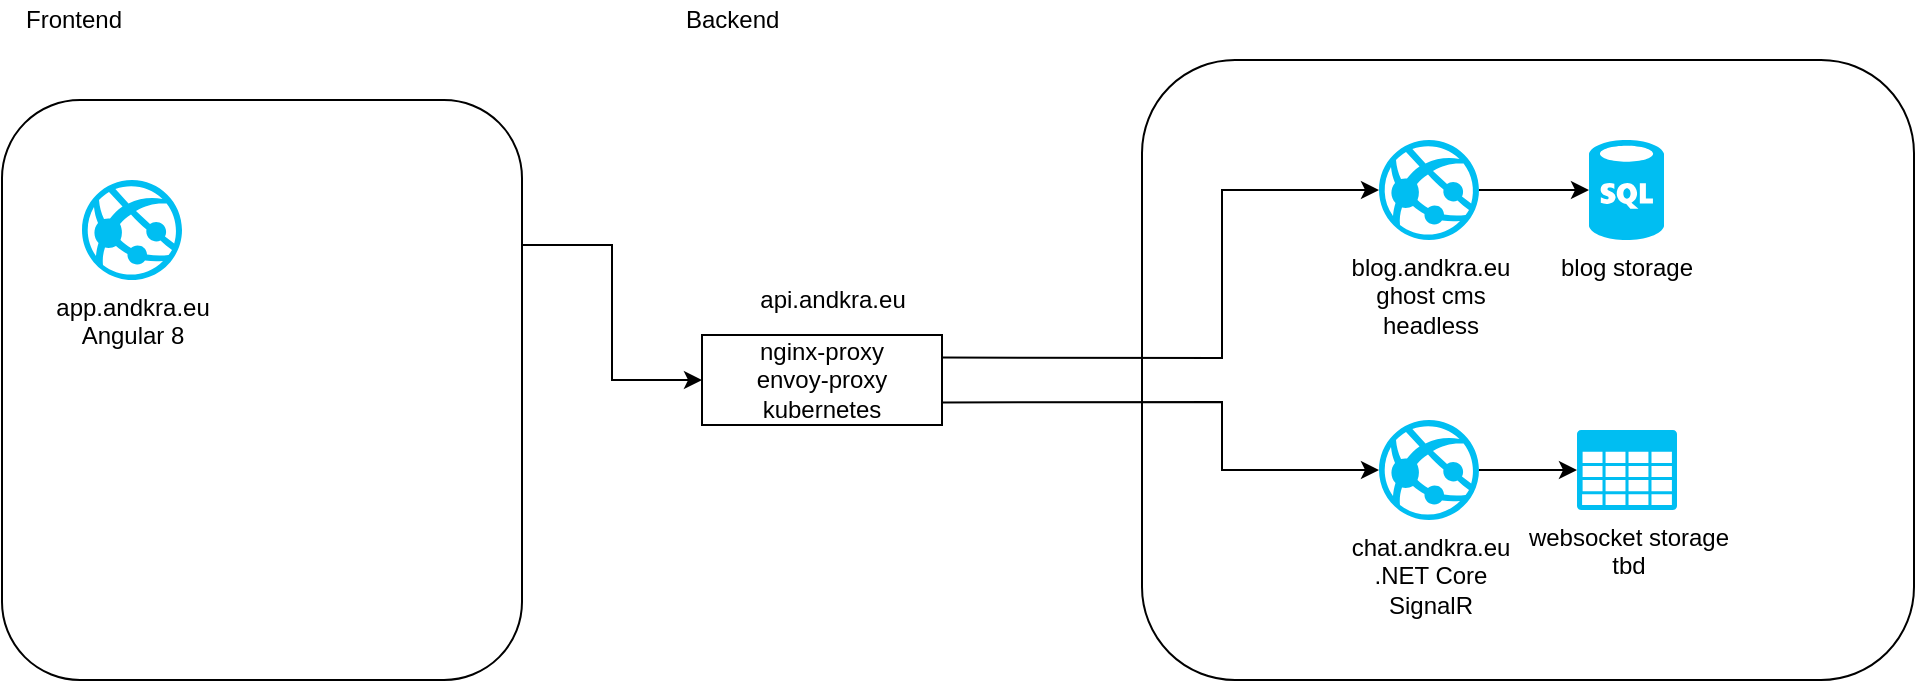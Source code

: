 <mxfile version="12.1.3" pages="1"><diagram id="pF1rhtGJB8Ht_7Botb5i" name="Page-1"><mxGraphModel dx="1536" dy="827" grid="1" gridSize="10" guides="1" tooltips="1" connect="1" arrows="1" fold="1" page="1" pageScale="1" pageWidth="850" pageHeight="1100" math="0" shadow="0"><root><mxCell id="0"/><mxCell id="1" parent="0"/><mxCell id="HKAoxhW5CUXy0XkPytxW-13" value="" style="rounded=1;whiteSpace=wrap;html=1;fillColor=none;" vertex="1" parent="1"><mxGeometry x="610" y="120" width="386" height="310" as="geometry"/></mxCell><mxCell id="HKAoxhW5CUXy0XkPytxW-17" style="edgeStyle=orthogonalEdgeStyle;rounded=0;orthogonalLoop=1;jettySize=auto;html=1;exitX=1;exitY=0.25;exitDx=0;exitDy=0;entryX=0;entryY=0.5;entryDx=0;entryDy=0;" edge="1" parent="1" source="HKAoxhW5CUXy0XkPytxW-11" target="HKAoxhW5CUXy0XkPytxW-18"><mxGeometry relative="1" as="geometry"><mxPoint x="440" y="280" as="targetPoint"/></mxGeometry></mxCell><mxCell id="HKAoxhW5CUXy0XkPytxW-19" value="api.andkra.eu" style="text;html=1;resizable=0;points=[];align=center;verticalAlign=middle;labelBackgroundColor=#ffffff;" vertex="1" connectable="0" parent="HKAoxhW5CUXy0XkPytxW-17"><mxGeometry x="-0.517" y="-5" relative="1" as="geometry"><mxPoint x="117" y="22" as="offset"/></mxGeometry></mxCell><mxCell id="HKAoxhW5CUXy0XkPytxW-11" value="" style="rounded=1;whiteSpace=wrap;html=1;fillColor=none;" vertex="1" parent="1"><mxGeometry x="40" y="140" width="260" height="290" as="geometry"/></mxCell><mxCell id="HKAoxhW5CUXy0XkPytxW-1" value="app.andkra.eu&lt;div&gt;Angular 8&lt;br&gt;&lt;/div&gt;" style="verticalLabelPosition=bottom;html=1;verticalAlign=top;align=center;strokeColor=none;fillColor=#00BEF2;shape=mxgraph.azure.azure_website;pointerEvents=1;" vertex="1" parent="1"><mxGeometry x="80" y="180" width="50" height="50" as="geometry"/></mxCell><mxCell id="HKAoxhW5CUXy0XkPytxW-23" style="edgeStyle=orthogonalEdgeStyle;rounded=0;orthogonalLoop=1;jettySize=auto;html=1;exitX=1;exitY=0.5;exitDx=0;exitDy=0;exitPerimeter=0;entryX=0;entryY=0.5;entryDx=0;entryDy=0;entryPerimeter=0;" edge="1" parent="1" source="HKAoxhW5CUXy0XkPytxW-6" target="HKAoxhW5CUXy0XkPytxW-9"><mxGeometry relative="1" as="geometry"/></mxCell><mxCell id="HKAoxhW5CUXy0XkPytxW-6" value="&lt;div&gt;blog.andkra.eu&lt;/div&gt;&lt;div&gt;ghost cms&lt;/div&gt;&lt;div&gt;headless&lt;br&gt;&lt;/div&gt;" style="verticalLabelPosition=bottom;html=1;verticalAlign=top;align=center;strokeColor=none;fillColor=#00BEF2;shape=mxgraph.azure.azure_website;pointerEvents=1;" vertex="1" parent="1"><mxGeometry x="728.5" y="160" width="50" height="50" as="geometry"/></mxCell><mxCell id="HKAoxhW5CUXy0XkPytxW-22" style="edgeStyle=orthogonalEdgeStyle;rounded=0;orthogonalLoop=1;jettySize=auto;html=1;exitX=1;exitY=0.5;exitDx=0;exitDy=0;exitPerimeter=0;entryX=0;entryY=0.5;entryDx=0;entryDy=0;entryPerimeter=0;" edge="1" parent="1" source="HKAoxhW5CUXy0XkPytxW-7" target="HKAoxhW5CUXy0XkPytxW-10"><mxGeometry relative="1" as="geometry"/></mxCell><mxCell id="HKAoxhW5CUXy0XkPytxW-7" value="&lt;div&gt;chat.andkra.eu&lt;/div&gt;&lt;div&gt;.NET Core&lt;/div&gt;&lt;div&gt;SignalR&lt;br&gt;&lt;/div&gt;" style="verticalLabelPosition=bottom;html=1;verticalAlign=top;align=center;strokeColor=none;fillColor=#00BEF2;shape=mxgraph.azure.azure_website;pointerEvents=1;" vertex="1" parent="1"><mxGeometry x="728.5" y="300" width="50" height="50" as="geometry"/></mxCell><mxCell id="HKAoxhW5CUXy0XkPytxW-9" value="&lt;div&gt;blog storage&lt;/div&gt;" style="verticalLabelPosition=bottom;html=1;verticalAlign=top;align=center;strokeColor=none;fillColor=#00BEF2;shape=mxgraph.azure.sql_database;" vertex="1" parent="1"><mxGeometry x="833.5" y="160" width="37.5" height="50" as="geometry"/></mxCell><mxCell id="HKAoxhW5CUXy0XkPytxW-10" value="&lt;div&gt;websocket storage&lt;/div&gt;&lt;div&gt;tbd&lt;br&gt;&lt;/div&gt;" style="verticalLabelPosition=bottom;html=1;verticalAlign=top;align=center;strokeColor=none;fillColor=#00BEF2;shape=mxgraph.azure.storage;pointerEvents=1;" vertex="1" parent="1"><mxGeometry x="827.5" y="305" width="50" height="40" as="geometry"/></mxCell><mxCell id="HKAoxhW5CUXy0XkPytxW-12" value="Frontend" style="text;html=1;resizable=0;points=[];autosize=1;align=left;verticalAlign=top;spacingTop=-4;" vertex="1" parent="1"><mxGeometry x="50" y="90" width="60" height="20" as="geometry"/></mxCell><mxCell id="HKAoxhW5CUXy0XkPytxW-14" value="&lt;div&gt;Backend&lt;/div&gt;" style="text;html=1;resizable=0;points=[];autosize=1;align=left;verticalAlign=top;spacingTop=-4;" vertex="1" parent="1"><mxGeometry x="380" y="90" width="60" height="20" as="geometry"/></mxCell><mxCell id="HKAoxhW5CUXy0XkPytxW-18" value="&lt;div&gt;nginx-proxy&lt;/div&gt;&lt;div&gt;envoy-proxy&lt;/div&gt;&lt;div&gt;kubernetes&lt;br&gt;&lt;/div&gt;" style="rounded=0;whiteSpace=wrap;html=1;fillColor=none;" vertex="1" parent="1"><mxGeometry x="390" y="257.5" width="120" height="45" as="geometry"/></mxCell><mxCell id="HKAoxhW5CUXy0XkPytxW-20" value="" style="endArrow=classic;html=1;exitX=1;exitY=0.25;exitDx=0;exitDy=0;entryX=0;entryY=0.5;entryDx=0;entryDy=0;entryPerimeter=0;rounded=0;" edge="1" parent="1" source="HKAoxhW5CUXy0XkPytxW-18" target="HKAoxhW5CUXy0XkPytxW-6"><mxGeometry width="50" height="50" relative="1" as="geometry"><mxPoint x="520" y="500" as="sourcePoint"/><mxPoint x="560" y="50" as="targetPoint"/><Array as="points"><mxPoint x="650" y="269"/><mxPoint x="650" y="185"/></Array></mxGeometry></mxCell><mxCell id="HKAoxhW5CUXy0XkPytxW-21" value="" style="endArrow=classic;html=1;exitX=1;exitY=0.75;exitDx=0;exitDy=0;entryX=0;entryY=0.5;entryDx=0;entryDy=0;entryPerimeter=0;rounded=0;" edge="1" parent="1" source="HKAoxhW5CUXy0XkPytxW-18" target="HKAoxhW5CUXy0XkPytxW-7"><mxGeometry width="50" height="50" relative="1" as="geometry"><mxPoint x="520" y="278.75" as="sourcePoint"/><mxPoint x="738.5" y="195" as="targetPoint"/><Array as="points"><mxPoint x="650" y="291"/><mxPoint x="650" y="325"/></Array></mxGeometry></mxCell></root></mxGraphModel></diagram></mxfile>